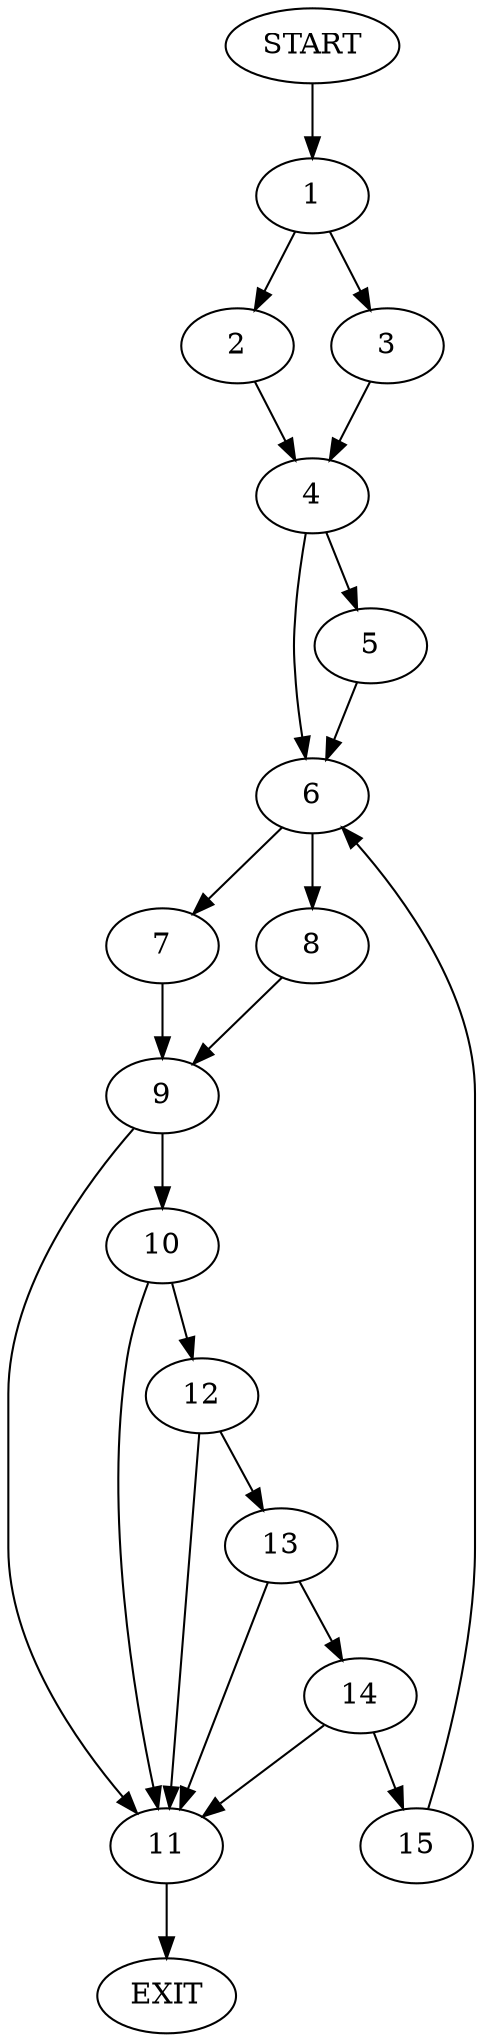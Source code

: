 digraph {
0 [label="START"]
16 [label="EXIT"]
0 -> 1
1 -> 2
1 -> 3
3 -> 4
2 -> 4
4 -> 5
4 -> 6
5 -> 6
6 -> 7
6 -> 8
7 -> 9
8 -> 9
9 -> 10
9 -> 11
11 -> 16
10 -> 12
10 -> 11
12 -> 13
12 -> 11
13 -> 14
13 -> 11
14 -> 15
14 -> 11
15 -> 6
}
